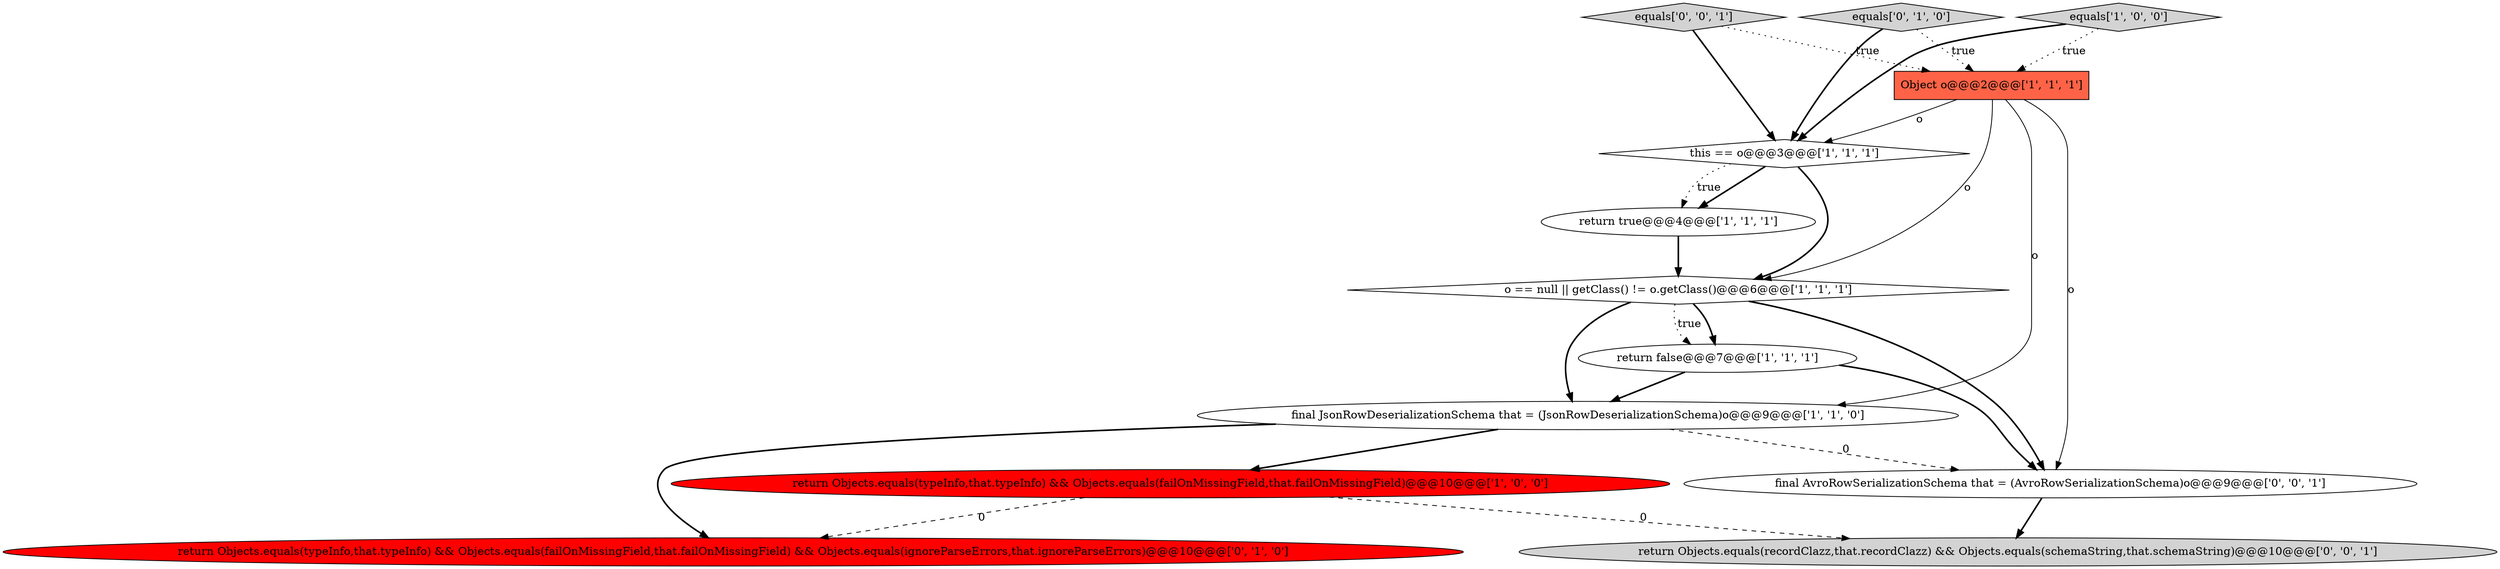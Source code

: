 digraph {
0 [style = filled, label = "this == o@@@3@@@['1', '1', '1']", fillcolor = white, shape = diamond image = "AAA0AAABBB1BBB"];
5 [style = filled, label = "Object o@@@2@@@['1', '1', '1']", fillcolor = tomato, shape = box image = "AAA0AAABBB1BBB"];
6 [style = filled, label = "o == null || getClass() != o.getClass()@@@6@@@['1', '1', '1']", fillcolor = white, shape = diamond image = "AAA0AAABBB1BBB"];
10 [style = filled, label = "final AvroRowSerializationSchema that = (AvroRowSerializationSchema)o@@@9@@@['0', '0', '1']", fillcolor = white, shape = ellipse image = "AAA0AAABBB3BBB"];
3 [style = filled, label = "equals['1', '0', '0']", fillcolor = lightgray, shape = diamond image = "AAA0AAABBB1BBB"];
2 [style = filled, label = "final JsonRowDeserializationSchema that = (JsonRowDeserializationSchema)o@@@9@@@['1', '1', '0']", fillcolor = white, shape = ellipse image = "AAA0AAABBB1BBB"];
7 [style = filled, label = "return Objects.equals(typeInfo,that.typeInfo) && Objects.equals(failOnMissingField,that.failOnMissingField)@@@10@@@['1', '0', '0']", fillcolor = red, shape = ellipse image = "AAA1AAABBB1BBB"];
1 [style = filled, label = "return true@@@4@@@['1', '1', '1']", fillcolor = white, shape = ellipse image = "AAA0AAABBB1BBB"];
9 [style = filled, label = "equals['0', '1', '0']", fillcolor = lightgray, shape = diamond image = "AAA0AAABBB2BBB"];
11 [style = filled, label = "equals['0', '0', '1']", fillcolor = lightgray, shape = diamond image = "AAA0AAABBB3BBB"];
12 [style = filled, label = "return Objects.equals(recordClazz,that.recordClazz) && Objects.equals(schemaString,that.schemaString)@@@10@@@['0', '0', '1']", fillcolor = lightgray, shape = ellipse image = "AAA0AAABBB3BBB"];
4 [style = filled, label = "return false@@@7@@@['1', '1', '1']", fillcolor = white, shape = ellipse image = "AAA0AAABBB1BBB"];
8 [style = filled, label = "return Objects.equals(typeInfo,that.typeInfo) && Objects.equals(failOnMissingField,that.failOnMissingField) && Objects.equals(ignoreParseErrors,that.ignoreParseErrors)@@@10@@@['0', '1', '0']", fillcolor = red, shape = ellipse image = "AAA1AAABBB2BBB"];
4->10 [style = bold, label=""];
9->0 [style = bold, label=""];
0->6 [style = bold, label=""];
7->8 [style = dashed, label="0"];
11->5 [style = dotted, label="true"];
4->2 [style = bold, label=""];
3->0 [style = bold, label=""];
2->10 [style = dashed, label="0"];
5->6 [style = solid, label="o"];
6->2 [style = bold, label=""];
6->4 [style = bold, label=""];
11->0 [style = bold, label=""];
3->5 [style = dotted, label="true"];
1->6 [style = bold, label=""];
6->4 [style = dotted, label="true"];
5->2 [style = solid, label="o"];
10->12 [style = bold, label=""];
0->1 [style = bold, label=""];
6->10 [style = bold, label=""];
7->12 [style = dashed, label="0"];
2->7 [style = bold, label=""];
5->0 [style = solid, label="o"];
5->10 [style = solid, label="o"];
2->8 [style = bold, label=""];
0->1 [style = dotted, label="true"];
9->5 [style = dotted, label="true"];
}

